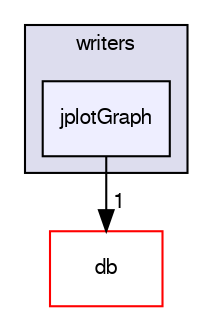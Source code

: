 digraph "src/OpenFOAM/graph/writers/jplotGraph" {
  bgcolor=transparent;
  compound=true
  node [ fontsize="10", fontname="FreeSans"];
  edge [ labelfontsize="10", labelfontname="FreeSans"];
  subgraph clusterdir_4186ef7d082dc05bc2b228141df39fcb {
    graph [ bgcolor="#ddddee", pencolor="black", label="writers" fontname="FreeSans", fontsize="10", URL="dir_4186ef7d082dc05bc2b228141df39fcb.html"]
  dir_352046011ec4213851dc9b8a91385200 [shape=box, label="jplotGraph", style="filled", fillcolor="#eeeeff", pencolor="black", URL="dir_352046011ec4213851dc9b8a91385200.html"];
  }
  dir_63c634f7a7cfd679ac26c67fb30fc32f [shape=box label="db" color="red" URL="dir_63c634f7a7cfd679ac26c67fb30fc32f.html"];
  dir_352046011ec4213851dc9b8a91385200->dir_63c634f7a7cfd679ac26c67fb30fc32f [headlabel="1", labeldistance=1.5 headhref="dir_001949_001787.html"];
}
